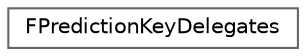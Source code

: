 digraph "Graphical Class Hierarchy"
{
 // INTERACTIVE_SVG=YES
 // LATEX_PDF_SIZE
  bgcolor="transparent";
  edge [fontname=Helvetica,fontsize=10,labelfontname=Helvetica,labelfontsize=10];
  node [fontname=Helvetica,fontsize=10,shape=box,height=0.2,width=0.4];
  rankdir="LR";
  Node0 [id="Node000000",label="FPredictionKeyDelegates",height=0.2,width=0.4,color="grey40", fillcolor="white", style="filled",URL="$d8/ddd/structFPredictionKeyDelegates.html",tooltip="This is a data structure for registering delegates associated with prediction key rejection and repli..."];
}
